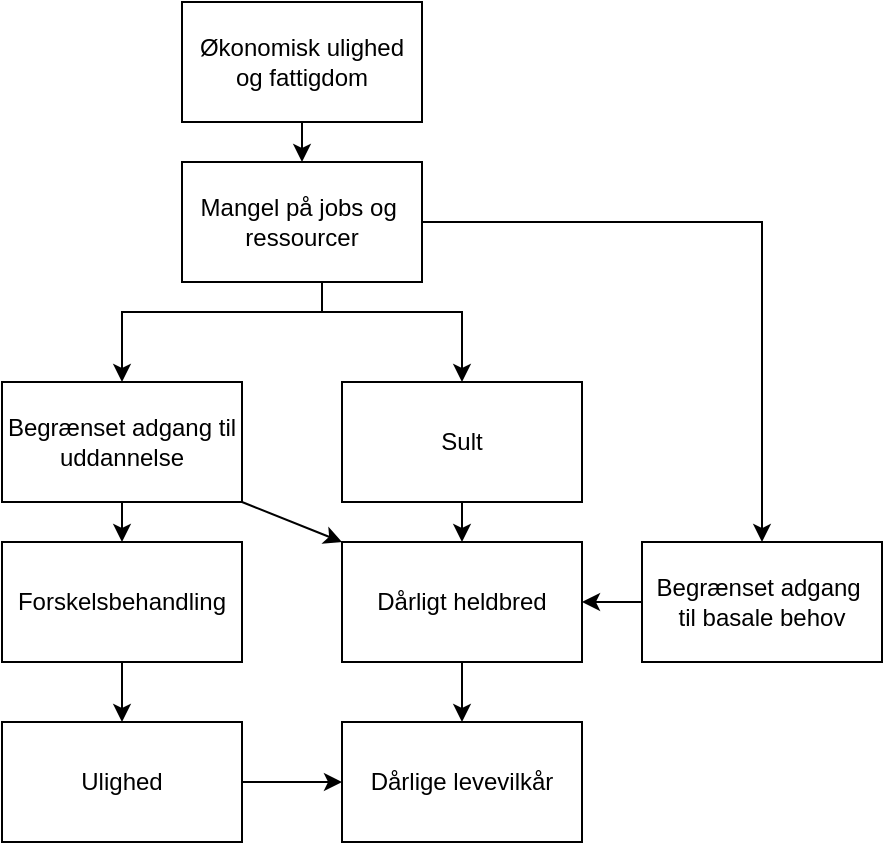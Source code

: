 <mxfile version="14.0.3" type="github">
  <diagram id="58QlD1cRD_wT0HPzZIQu" name="Page-1">
    <mxGraphModel dx="1278" dy="556" grid="1" gridSize="10" guides="1" tooltips="1" connect="1" arrows="1" fold="1" page="1" pageScale="1" pageWidth="827" pageHeight="1169" math="0" shadow="0">
      <root>
        <mxCell id="0" />
        <mxCell id="1" parent="0" />
        <mxCell id="WPDl2WdgpWrbtVpcsp_2-38" style="edgeStyle=orthogonalEdgeStyle;rounded=0;orthogonalLoop=1;jettySize=auto;html=1;entryX=1;entryY=0.5;entryDx=0;entryDy=0;noEdgeStyle=1;orthogonal=1;" parent="1" source="WPDl2WdgpWrbtVpcsp_2-2" target="WPDl2WdgpWrbtVpcsp_2-36" edge="1">
          <mxGeometry relative="1" as="geometry" />
        </mxCell>
        <mxCell id="WPDl2WdgpWrbtVpcsp_2-2" value="Begrænset adgang&amp;nbsp;&lt;br&gt;til basale behov" style="rounded=0;whiteSpace=wrap;html=1;" parent="1" vertex="1">
          <mxGeometry x="480" y="290" width="120" height="60" as="geometry" />
        </mxCell>
        <mxCell id="WPDl2WdgpWrbtVpcsp_2-37" style="edgeStyle=orthogonalEdgeStyle;rounded=0;orthogonalLoop=1;jettySize=auto;html=1;noEdgeStyle=1;orthogonal=1;" parent="1" source="WPDl2WdgpWrbtVpcsp_2-5" target="WPDl2WdgpWrbtVpcsp_2-36" edge="1">
          <mxGeometry relative="1" as="geometry">
            <Array as="points">
              <mxPoint x="390" y="240" mark="1" />
              <mxPoint x="390" y="260" mark="1" />
            </Array>
          </mxGeometry>
        </mxCell>
        <mxCell id="WPDl2WdgpWrbtVpcsp_2-5" value="Sult" style="rounded=0;whiteSpace=wrap;html=1;" parent="1" vertex="1">
          <mxGeometry x="330" y="210" width="120" height="60" as="geometry" />
        </mxCell>
        <mxCell id="WPDl2WdgpWrbtVpcsp_2-30" style="edgeStyle=orthogonalEdgeStyle;rounded=0;orthogonalLoop=1;jettySize=auto;html=1;entryDx=0;entryDy=0;noEdgeStyle=1;orthogonal=1;" parent="1" source="WPDl2WdgpWrbtVpcsp_2-13" target="WPDl2WdgpWrbtVpcsp_2-5" edge="1">
          <mxGeometry relative="1" as="geometry">
            <Array as="points">
              <mxPoint x="320" y="160" />
              <mxPoint x="320" y="175" />
              <mxPoint x="390" y="175" mark="24" />
              <mxPoint x="390" y="180" mark="8" />
            </Array>
          </mxGeometry>
        </mxCell>
        <mxCell id="WPDl2WdgpWrbtVpcsp_2-32" style="edgeStyle=orthogonalEdgeStyle;rounded=0;orthogonalLoop=1;jettySize=auto;html=1;entryDx=0;entryDy=0;noEdgeStyle=1;orthogonal=1;exitDx=0;exitDy=0;" parent="1" source="WPDl2WdgpWrbtVpcsp_2-13" target="WPDl2WdgpWrbtVpcsp_2-23" edge="1">
          <mxGeometry relative="1" as="geometry">
            <Array as="points">
              <mxPoint x="320" y="160" />
              <mxPoint x="320" y="175" />
              <mxPoint x="220" y="175" mark="20" />
              <mxPoint x="220" y="180" mark="4" />
            </Array>
          </mxGeometry>
        </mxCell>
        <mxCell id="ON9V5ifgB8OQ4-Cwj8S6-3" style="edgeStyle=orthogonalEdgeStyle;rounded=0;orthogonalLoop=1;jettySize=auto;html=1;" edge="1" parent="1" source="WPDl2WdgpWrbtVpcsp_2-13" target="WPDl2WdgpWrbtVpcsp_2-2">
          <mxGeometry relative="1" as="geometry" />
        </mxCell>
        <mxCell id="WPDl2WdgpWrbtVpcsp_2-13" value="Mangel på jobs og&amp;nbsp;&lt;br&gt;ressourcer" style="rounded=0;whiteSpace=wrap;html=1;" parent="1" vertex="1">
          <mxGeometry x="250" y="100" width="120" height="60" as="geometry" />
        </mxCell>
        <mxCell id="WPDl2WdgpWrbtVpcsp_2-44" style="edgeStyle=orthogonalEdgeStyle;rounded=0;orthogonalLoop=1;jettySize=auto;html=1;noEdgeStyle=1;orthogonal=1;" parent="1" source="WPDl2WdgpWrbtVpcsp_2-21" target="WPDl2WdgpWrbtVpcsp_2-35" edge="1">
          <mxGeometry relative="1" as="geometry">
            <Array as="points">
              <mxPoint x="220" y="320" mark="1" />
              <mxPoint x="220" y="340" mark="1" />
            </Array>
          </mxGeometry>
        </mxCell>
        <mxCell id="WPDl2WdgpWrbtVpcsp_2-21" value="Forskelsbehandling" style="rounded=0;whiteSpace=wrap;html=1;" parent="1" vertex="1">
          <mxGeometry x="160" y="290" width="120" height="60" as="geometry" />
        </mxCell>
        <mxCell id="WPDl2WdgpWrbtVpcsp_2-33" style="edgeStyle=orthogonalEdgeStyle;rounded=0;orthogonalLoop=1;jettySize=auto;html=1;entryDx=0;entryDy=0;noEdgeStyle=1;orthogonal=1;" parent="1" source="WPDl2WdgpWrbtVpcsp_2-23" target="WPDl2WdgpWrbtVpcsp_2-21" edge="1">
          <mxGeometry relative="1" as="geometry">
            <Array as="points">
              <mxPoint x="220" y="240" mark="1" />
              <mxPoint x="220" y="260" mark="1" />
            </Array>
          </mxGeometry>
        </mxCell>
        <mxCell id="WPDl2WdgpWrbtVpcsp_2-43" style="edgeStyle=orthogonalEdgeStyle;rounded=0;orthogonalLoop=1;jettySize=auto;html=1;entryDx=0;entryDy=0;noEdgeStyle=1;orthogonal=1;entryPerimeter=0;" parent="1" source="WPDl2WdgpWrbtVpcsp_2-23" target="WPDl2WdgpWrbtVpcsp_2-36" edge="1">
          <mxGeometry relative="1" as="geometry">
            <Array as="points" />
          </mxGeometry>
        </mxCell>
        <mxCell id="WPDl2WdgpWrbtVpcsp_2-23" value="Begrænset adgang til&lt;br&gt;uddannelse" style="rounded=0;whiteSpace=wrap;html=1;" parent="1" vertex="1">
          <mxGeometry x="160" y="210" width="120" height="60" as="geometry" />
        </mxCell>
        <mxCell id="WPDl2WdgpWrbtVpcsp_2-26" style="edgeStyle=orthogonalEdgeStyle;rounded=0;orthogonalLoop=1;jettySize=auto;html=1;entryDx=0;entryDy=0;noEdgeStyle=1;orthogonal=1;entryX=0.5;entryY=0;exitX=0.5;exitY=1;exitDx=0;exitDy=0;" parent="1" source="WPDl2WdgpWrbtVpcsp_2-25" target="WPDl2WdgpWrbtVpcsp_2-13" edge="1">
          <mxGeometry relative="1" as="geometry">
            <Array as="points" />
          </mxGeometry>
        </mxCell>
        <mxCell id="WPDl2WdgpWrbtVpcsp_2-25" value="Økonomisk ulighed og fattigdom" style="rounded=0;whiteSpace=wrap;html=1;" parent="1" vertex="1">
          <mxGeometry x="250" y="20" width="120" height="60" as="geometry" />
        </mxCell>
        <mxCell id="WPDl2WdgpWrbtVpcsp_2-34" value="Dårlige levevilkår" style="rounded=0;whiteSpace=wrap;html=1;" parent="1" vertex="1">
          <mxGeometry x="330" y="380" width="120" height="60" as="geometry" />
        </mxCell>
        <mxCell id="WPDl2WdgpWrbtVpcsp_2-41" style="edgeStyle=orthogonalEdgeStyle;rounded=0;orthogonalLoop=1;jettySize=auto;html=1;entryX=0;entryY=0.5;entryDx=0;entryDy=0;noEdgeStyle=1;orthogonal=1;" parent="1" source="WPDl2WdgpWrbtVpcsp_2-35" target="WPDl2WdgpWrbtVpcsp_2-34" edge="1">
          <mxGeometry relative="1" as="geometry" />
        </mxCell>
        <mxCell id="WPDl2WdgpWrbtVpcsp_2-35" value="Ulighed" style="rounded=0;whiteSpace=wrap;html=1;" parent="1" vertex="1">
          <mxGeometry x="160" y="380" width="120" height="60" as="geometry" />
        </mxCell>
        <mxCell id="WPDl2WdgpWrbtVpcsp_2-42" style="edgeStyle=orthogonalEdgeStyle;rounded=0;orthogonalLoop=1;jettySize=auto;html=1;noEdgeStyle=1;orthogonal=1;" parent="1" source="WPDl2WdgpWrbtVpcsp_2-36" target="WPDl2WdgpWrbtVpcsp_2-34" edge="1">
          <mxGeometry relative="1" as="geometry">
            <Array as="points">
              <mxPoint x="390" y="320" mark="1" />
              <mxPoint x="390" y="340" mark="1" />
            </Array>
          </mxGeometry>
        </mxCell>
        <mxCell id="WPDl2WdgpWrbtVpcsp_2-36" value="Dårligt heldbred" style="rounded=0;whiteSpace=wrap;html=1;" parent="1" vertex="1">
          <mxGeometry x="330" y="290" width="120" height="60" as="geometry" />
        </mxCell>
      </root>
    </mxGraphModel>
  </diagram>
</mxfile>
